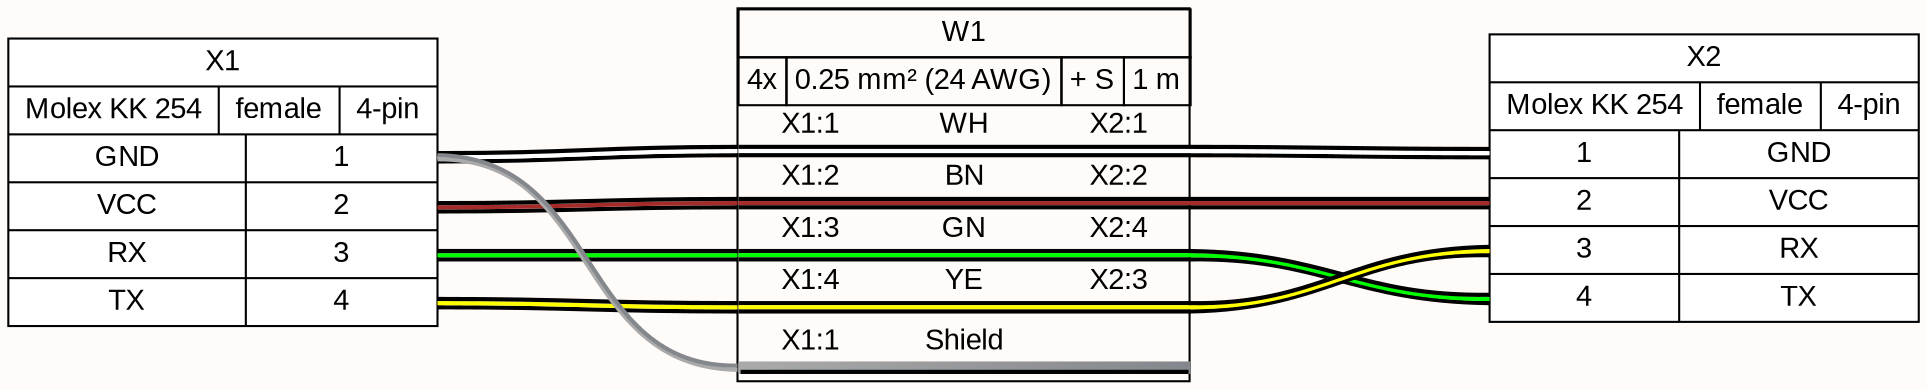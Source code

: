 graph {
// Graph generated by WireViz
// https://github.com/formatc1702/WireViz
	graph [bgcolor="#fffbf8" fontname=arial nodesep=0.33 rankdir=LR ranksep=2]
	node [fillcolor=white fontname=arial shape=record style=filled]
	edge [fontname=arial style=bold]
	X1 [label="X1|{Molex KK 254|female|4-pin}|{{GND|VCC|RX|TX}|{<p1r>1|<p2r>2|<p3r>3|<p4r>4}}"]
	X2 [label="X2|{Molex KK 254|female|4-pin}|{{<p1l>1|<p2l>2|<p3l>3|<p4l>4}|{GND|VCC|RX|TX}}"]
	edge [color="#000000:#ffffff:#000000"]
	X1:p1r:e -- W1:w1:w
	W1:w1:e -- X2:p1l:w
	edge [color="#000000:#a52a2a:#000000"]
	X1:p2r:e -- W1:w2:w
	W1:w2:e -- X2:p2l:w
	edge [color="#000000:#00ff00:#000000"]
	X1:p3r:e -- W1:w3:w
	W1:w3:e -- X2:p4l:w
	edge [color="#000000:#ffff00:#000000"]
	X1:p4r:e -- W1:w4:w
	W1:w4:e -- X2:p3l:w
	edge [color="#aaaaaa:#84878c"]
	X1:p1r:e -- W1:ws:w
	W1 [label=<<table border="0" cellspacing="0" cellpadding="0"><tr><td><table border="0" cellspacing="0" cellpadding="3" cellborder="1"><tr><td colspan="4">W1</td></tr><tr><td>4x</td><td>0.25 mm² (24 AWG)</td><td>+ S</td><td>1 m</td></tr></table></td></tr><tr><td></td></tr><tr><td><table border="0" cellspacing="0" cellborder="0"><tr><td>X1:1</td><td>WH</td><td>X2:1</td></tr><tr><td colspan="3" border="0" cellspacing="0" cellpadding="0" port="w1" height="6"><table cellspacing="0" cellborder="0" border = "0"><tr><td colspan="3" cellpadding="0" height="2" bgcolor="#000000" border="0"></td></tr><tr><td colspan="3" cellpadding="0" height="2" bgcolor="#ffffff" border="0"></td></tr><tr><td colspan="3" cellpadding="0" height="2" bgcolor="#000000" border="0"></td></tr></table></td></tr><tr><td>X1:2</td><td>BN</td><td>X2:2</td></tr><tr><td colspan="3" border="0" cellspacing="0" cellpadding="0" port="w2" height="6"><table cellspacing="0" cellborder="0" border = "0"><tr><td colspan="3" cellpadding="0" height="2" bgcolor="#000000" border="0"></td></tr><tr><td colspan="3" cellpadding="0" height="2" bgcolor="#a52a2a" border="0"></td></tr><tr><td colspan="3" cellpadding="0" height="2" bgcolor="#000000" border="0"></td></tr></table></td></tr><tr><td>X1:3</td><td>GN</td><td>X2:4</td></tr><tr><td colspan="3" border="0" cellspacing="0" cellpadding="0" port="w3" height="6"><table cellspacing="0" cellborder="0" border = "0"><tr><td colspan="3" cellpadding="0" height="2" bgcolor="#000000" border="0"></td></tr><tr><td colspan="3" cellpadding="0" height="2" bgcolor="#00ff00" border="0"></td></tr><tr><td colspan="3" cellpadding="0" height="2" bgcolor="#000000" border="0"></td></tr></table></td></tr><tr><td>X1:4</td><td>YE</td><td>X2:3</td></tr><tr><td colspan="3" border="0" cellspacing="0" cellpadding="0" port="w4" height="6"><table cellspacing="0" cellborder="0" border = "0"><tr><td colspan="3" cellpadding="0" height="2" bgcolor="#000000" border="0"></td></tr><tr><td colspan="3" cellpadding="0" height="2" bgcolor="#ffff00" border="0"></td></tr><tr><td colspan="3" cellpadding="0" height="2" bgcolor="#000000" border="0"></td></tr></table></td></tr><tr><td></td></tr><tr><td>X1:1</td><td>Shield</td><td><!-- s_out --></td></tr><tr><td colspan="3" cellpadding="0" bgcolor="#aaaaaa:#84878c" height="6" border="2" sides="b" port="ws"></td></tr><tr><td></td></tr></table></td></tr></table>> fillcolor=white margin=0 shape=box style=""]
}
